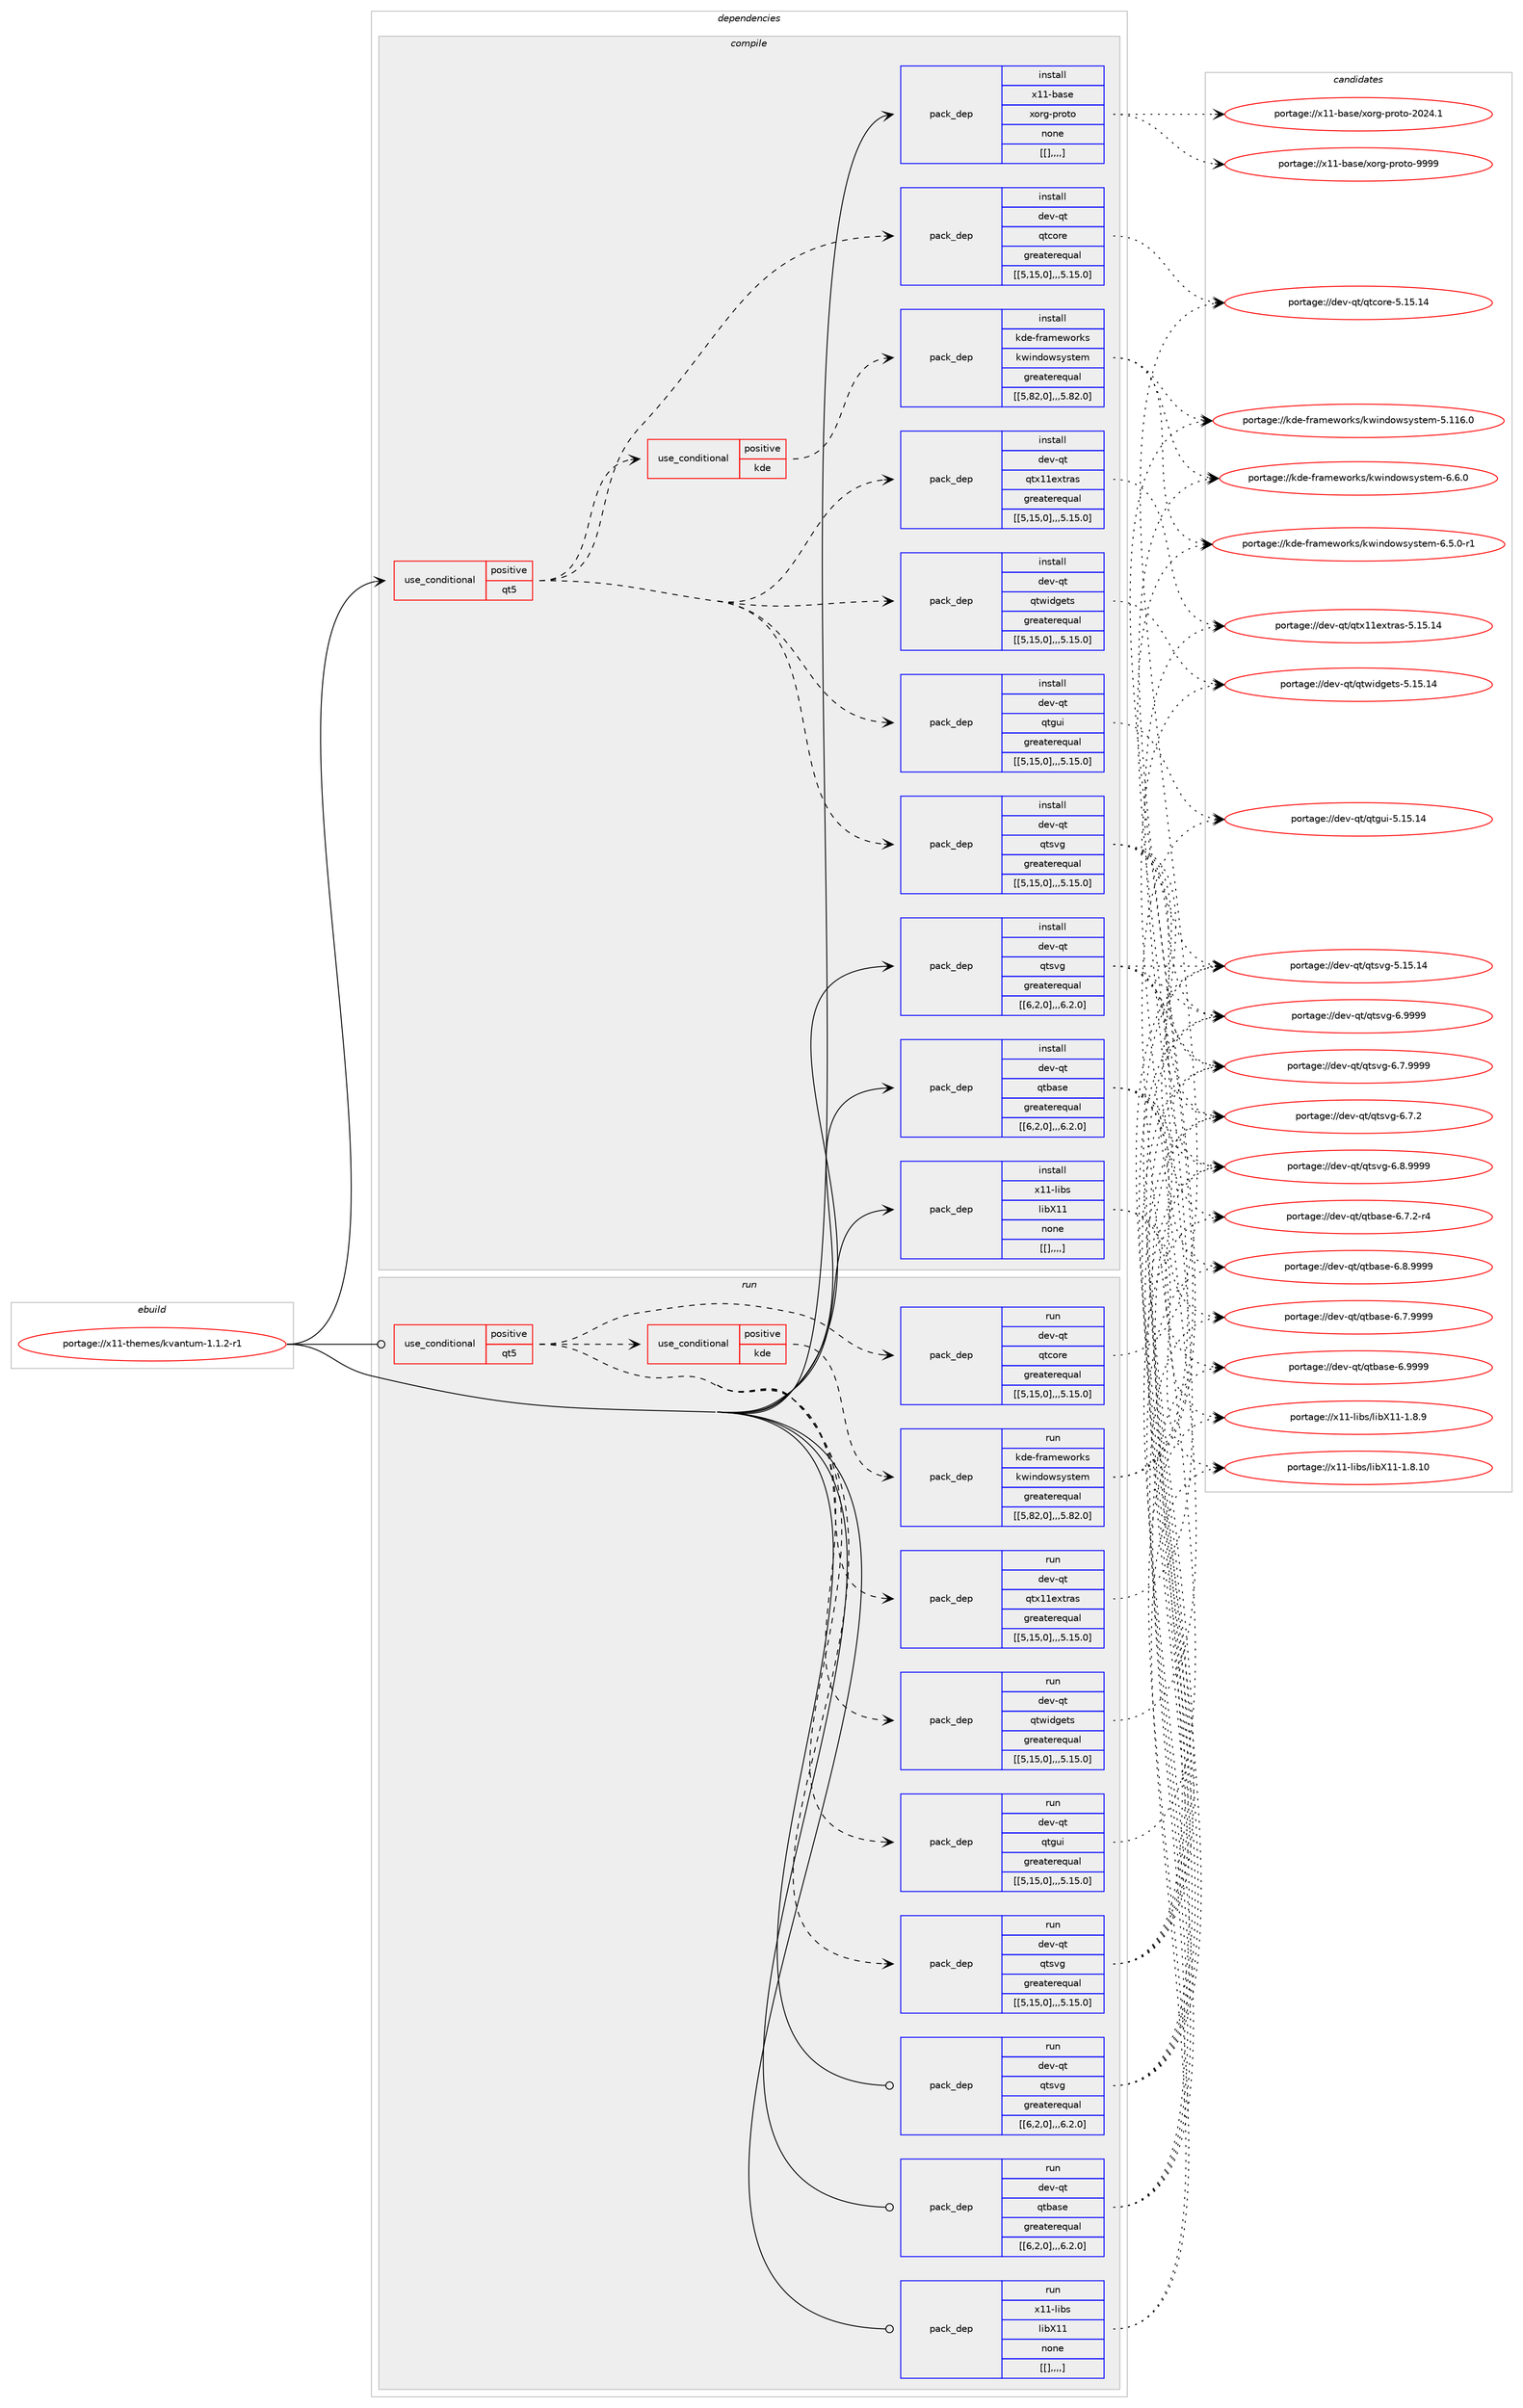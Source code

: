 digraph prolog {

# *************
# Graph options
# *************

newrank=true;
concentrate=true;
compound=true;
graph [rankdir=LR,fontname=Helvetica,fontsize=10,ranksep=1.5];#, ranksep=2.5, nodesep=0.2];
edge  [arrowhead=vee];
node  [fontname=Helvetica,fontsize=10];

# **********
# The ebuild
# **********

subgraph cluster_leftcol {
color=gray;
label=<<i>ebuild</i>>;
id [label="portage://x11-themes/kvantum-1.1.2-r1", color=red, width=4, href="../x11-themes/kvantum-1.1.2-r1.svg"];
}

# ****************
# The dependencies
# ****************

subgraph cluster_midcol {
color=gray;
label=<<i>dependencies</i>>;
subgraph cluster_compile {
fillcolor="#eeeeee";
style=filled;
label=<<i>compile</i>>;
subgraph cond128335 {
dependency486983 [label=<<TABLE BORDER="0" CELLBORDER="1" CELLSPACING="0" CELLPADDING="4"><TR><TD ROWSPAN="3" CELLPADDING="10">use_conditional</TD></TR><TR><TD>positive</TD></TR><TR><TD>qt5</TD></TR></TABLE>>, shape=none, color=red];
subgraph pack355090 {
dependency486984 [label=<<TABLE BORDER="0" CELLBORDER="1" CELLSPACING="0" CELLPADDING="4" WIDTH="220"><TR><TD ROWSPAN="6" CELLPADDING="30">pack_dep</TD></TR><TR><TD WIDTH="110">install</TD></TR><TR><TD>dev-qt</TD></TR><TR><TD>qtcore</TD></TR><TR><TD>greaterequal</TD></TR><TR><TD>[[5,15,0],,,5.15.0]</TD></TR></TABLE>>, shape=none, color=blue];
}
dependency486983:e -> dependency486984:w [weight=20,style="dashed",arrowhead="vee"];
subgraph pack355091 {
dependency486985 [label=<<TABLE BORDER="0" CELLBORDER="1" CELLSPACING="0" CELLPADDING="4" WIDTH="220"><TR><TD ROWSPAN="6" CELLPADDING="30">pack_dep</TD></TR><TR><TD WIDTH="110">install</TD></TR><TR><TD>dev-qt</TD></TR><TR><TD>qtgui</TD></TR><TR><TD>greaterequal</TD></TR><TR><TD>[[5,15,0],,,5.15.0]</TD></TR></TABLE>>, shape=none, color=blue];
}
dependency486983:e -> dependency486985:w [weight=20,style="dashed",arrowhead="vee"];
subgraph pack355092 {
dependency486986 [label=<<TABLE BORDER="0" CELLBORDER="1" CELLSPACING="0" CELLPADDING="4" WIDTH="220"><TR><TD ROWSPAN="6" CELLPADDING="30">pack_dep</TD></TR><TR><TD WIDTH="110">install</TD></TR><TR><TD>dev-qt</TD></TR><TR><TD>qtsvg</TD></TR><TR><TD>greaterequal</TD></TR><TR><TD>[[5,15,0],,,5.15.0]</TD></TR></TABLE>>, shape=none, color=blue];
}
dependency486983:e -> dependency486986:w [weight=20,style="dashed",arrowhead="vee"];
subgraph pack355093 {
dependency486987 [label=<<TABLE BORDER="0" CELLBORDER="1" CELLSPACING="0" CELLPADDING="4" WIDTH="220"><TR><TD ROWSPAN="6" CELLPADDING="30">pack_dep</TD></TR><TR><TD WIDTH="110">install</TD></TR><TR><TD>dev-qt</TD></TR><TR><TD>qtwidgets</TD></TR><TR><TD>greaterequal</TD></TR><TR><TD>[[5,15,0],,,5.15.0]</TD></TR></TABLE>>, shape=none, color=blue];
}
dependency486983:e -> dependency486987:w [weight=20,style="dashed",arrowhead="vee"];
subgraph pack355094 {
dependency486988 [label=<<TABLE BORDER="0" CELLBORDER="1" CELLSPACING="0" CELLPADDING="4" WIDTH="220"><TR><TD ROWSPAN="6" CELLPADDING="30">pack_dep</TD></TR><TR><TD WIDTH="110">install</TD></TR><TR><TD>dev-qt</TD></TR><TR><TD>qtx11extras</TD></TR><TR><TD>greaterequal</TD></TR><TR><TD>[[5,15,0],,,5.15.0]</TD></TR></TABLE>>, shape=none, color=blue];
}
dependency486983:e -> dependency486988:w [weight=20,style="dashed",arrowhead="vee"];
subgraph cond128336 {
dependency486989 [label=<<TABLE BORDER="0" CELLBORDER="1" CELLSPACING="0" CELLPADDING="4"><TR><TD ROWSPAN="3" CELLPADDING="10">use_conditional</TD></TR><TR><TD>positive</TD></TR><TR><TD>kde</TD></TR></TABLE>>, shape=none, color=red];
subgraph pack355095 {
dependency486990 [label=<<TABLE BORDER="0" CELLBORDER="1" CELLSPACING="0" CELLPADDING="4" WIDTH="220"><TR><TD ROWSPAN="6" CELLPADDING="30">pack_dep</TD></TR><TR><TD WIDTH="110">install</TD></TR><TR><TD>kde-frameworks</TD></TR><TR><TD>kwindowsystem</TD></TR><TR><TD>greaterequal</TD></TR><TR><TD>[[5,82,0],,,5.82.0]</TD></TR></TABLE>>, shape=none, color=blue];
}
dependency486989:e -> dependency486990:w [weight=20,style="dashed",arrowhead="vee"];
}
dependency486983:e -> dependency486989:w [weight=20,style="dashed",arrowhead="vee"];
}
id:e -> dependency486983:w [weight=20,style="solid",arrowhead="vee"];
subgraph pack355096 {
dependency486991 [label=<<TABLE BORDER="0" CELLBORDER="1" CELLSPACING="0" CELLPADDING="4" WIDTH="220"><TR><TD ROWSPAN="6" CELLPADDING="30">pack_dep</TD></TR><TR><TD WIDTH="110">install</TD></TR><TR><TD>dev-qt</TD></TR><TR><TD>qtbase</TD></TR><TR><TD>greaterequal</TD></TR><TR><TD>[[6,2,0],,,6.2.0]</TD></TR></TABLE>>, shape=none, color=blue];
}
id:e -> dependency486991:w [weight=20,style="solid",arrowhead="vee"];
subgraph pack355097 {
dependency486992 [label=<<TABLE BORDER="0" CELLBORDER="1" CELLSPACING="0" CELLPADDING="4" WIDTH="220"><TR><TD ROWSPAN="6" CELLPADDING="30">pack_dep</TD></TR><TR><TD WIDTH="110">install</TD></TR><TR><TD>dev-qt</TD></TR><TR><TD>qtsvg</TD></TR><TR><TD>greaterequal</TD></TR><TR><TD>[[6,2,0],,,6.2.0]</TD></TR></TABLE>>, shape=none, color=blue];
}
id:e -> dependency486992:w [weight=20,style="solid",arrowhead="vee"];
subgraph pack355098 {
dependency486993 [label=<<TABLE BORDER="0" CELLBORDER="1" CELLSPACING="0" CELLPADDING="4" WIDTH="220"><TR><TD ROWSPAN="6" CELLPADDING="30">pack_dep</TD></TR><TR><TD WIDTH="110">install</TD></TR><TR><TD>x11-base</TD></TR><TR><TD>xorg-proto</TD></TR><TR><TD>none</TD></TR><TR><TD>[[],,,,]</TD></TR></TABLE>>, shape=none, color=blue];
}
id:e -> dependency486993:w [weight=20,style="solid",arrowhead="vee"];
subgraph pack355099 {
dependency486994 [label=<<TABLE BORDER="0" CELLBORDER="1" CELLSPACING="0" CELLPADDING="4" WIDTH="220"><TR><TD ROWSPAN="6" CELLPADDING="30">pack_dep</TD></TR><TR><TD WIDTH="110">install</TD></TR><TR><TD>x11-libs</TD></TR><TR><TD>libX11</TD></TR><TR><TD>none</TD></TR><TR><TD>[[],,,,]</TD></TR></TABLE>>, shape=none, color=blue];
}
id:e -> dependency486994:w [weight=20,style="solid",arrowhead="vee"];
}
subgraph cluster_compileandrun {
fillcolor="#eeeeee";
style=filled;
label=<<i>compile and run</i>>;
}
subgraph cluster_run {
fillcolor="#eeeeee";
style=filled;
label=<<i>run</i>>;
subgraph cond128337 {
dependency486995 [label=<<TABLE BORDER="0" CELLBORDER="1" CELLSPACING="0" CELLPADDING="4"><TR><TD ROWSPAN="3" CELLPADDING="10">use_conditional</TD></TR><TR><TD>positive</TD></TR><TR><TD>qt5</TD></TR></TABLE>>, shape=none, color=red];
subgraph pack355100 {
dependency486996 [label=<<TABLE BORDER="0" CELLBORDER="1" CELLSPACING="0" CELLPADDING="4" WIDTH="220"><TR><TD ROWSPAN="6" CELLPADDING="30">pack_dep</TD></TR><TR><TD WIDTH="110">run</TD></TR><TR><TD>dev-qt</TD></TR><TR><TD>qtcore</TD></TR><TR><TD>greaterequal</TD></TR><TR><TD>[[5,15,0],,,5.15.0]</TD></TR></TABLE>>, shape=none, color=blue];
}
dependency486995:e -> dependency486996:w [weight=20,style="dashed",arrowhead="vee"];
subgraph pack355101 {
dependency486997 [label=<<TABLE BORDER="0" CELLBORDER="1" CELLSPACING="0" CELLPADDING="4" WIDTH="220"><TR><TD ROWSPAN="6" CELLPADDING="30">pack_dep</TD></TR><TR><TD WIDTH="110">run</TD></TR><TR><TD>dev-qt</TD></TR><TR><TD>qtgui</TD></TR><TR><TD>greaterequal</TD></TR><TR><TD>[[5,15,0],,,5.15.0]</TD></TR></TABLE>>, shape=none, color=blue];
}
dependency486995:e -> dependency486997:w [weight=20,style="dashed",arrowhead="vee"];
subgraph pack355102 {
dependency486998 [label=<<TABLE BORDER="0" CELLBORDER="1" CELLSPACING="0" CELLPADDING="4" WIDTH="220"><TR><TD ROWSPAN="6" CELLPADDING="30">pack_dep</TD></TR><TR><TD WIDTH="110">run</TD></TR><TR><TD>dev-qt</TD></TR><TR><TD>qtsvg</TD></TR><TR><TD>greaterequal</TD></TR><TR><TD>[[5,15,0],,,5.15.0]</TD></TR></TABLE>>, shape=none, color=blue];
}
dependency486995:e -> dependency486998:w [weight=20,style="dashed",arrowhead="vee"];
subgraph pack355103 {
dependency486999 [label=<<TABLE BORDER="0" CELLBORDER="1" CELLSPACING="0" CELLPADDING="4" WIDTH="220"><TR><TD ROWSPAN="6" CELLPADDING="30">pack_dep</TD></TR><TR><TD WIDTH="110">run</TD></TR><TR><TD>dev-qt</TD></TR><TR><TD>qtwidgets</TD></TR><TR><TD>greaterequal</TD></TR><TR><TD>[[5,15,0],,,5.15.0]</TD></TR></TABLE>>, shape=none, color=blue];
}
dependency486995:e -> dependency486999:w [weight=20,style="dashed",arrowhead="vee"];
subgraph pack355104 {
dependency487000 [label=<<TABLE BORDER="0" CELLBORDER="1" CELLSPACING="0" CELLPADDING="4" WIDTH="220"><TR><TD ROWSPAN="6" CELLPADDING="30">pack_dep</TD></TR><TR><TD WIDTH="110">run</TD></TR><TR><TD>dev-qt</TD></TR><TR><TD>qtx11extras</TD></TR><TR><TD>greaterequal</TD></TR><TR><TD>[[5,15,0],,,5.15.0]</TD></TR></TABLE>>, shape=none, color=blue];
}
dependency486995:e -> dependency487000:w [weight=20,style="dashed",arrowhead="vee"];
subgraph cond128338 {
dependency487001 [label=<<TABLE BORDER="0" CELLBORDER="1" CELLSPACING="0" CELLPADDING="4"><TR><TD ROWSPAN="3" CELLPADDING="10">use_conditional</TD></TR><TR><TD>positive</TD></TR><TR><TD>kde</TD></TR></TABLE>>, shape=none, color=red];
subgraph pack355105 {
dependency487002 [label=<<TABLE BORDER="0" CELLBORDER="1" CELLSPACING="0" CELLPADDING="4" WIDTH="220"><TR><TD ROWSPAN="6" CELLPADDING="30">pack_dep</TD></TR><TR><TD WIDTH="110">run</TD></TR><TR><TD>kde-frameworks</TD></TR><TR><TD>kwindowsystem</TD></TR><TR><TD>greaterequal</TD></TR><TR><TD>[[5,82,0],,,5.82.0]</TD></TR></TABLE>>, shape=none, color=blue];
}
dependency487001:e -> dependency487002:w [weight=20,style="dashed",arrowhead="vee"];
}
dependency486995:e -> dependency487001:w [weight=20,style="dashed",arrowhead="vee"];
}
id:e -> dependency486995:w [weight=20,style="solid",arrowhead="odot"];
subgraph pack355106 {
dependency487003 [label=<<TABLE BORDER="0" CELLBORDER="1" CELLSPACING="0" CELLPADDING="4" WIDTH="220"><TR><TD ROWSPAN="6" CELLPADDING="30">pack_dep</TD></TR><TR><TD WIDTH="110">run</TD></TR><TR><TD>dev-qt</TD></TR><TR><TD>qtbase</TD></TR><TR><TD>greaterequal</TD></TR><TR><TD>[[6,2,0],,,6.2.0]</TD></TR></TABLE>>, shape=none, color=blue];
}
id:e -> dependency487003:w [weight=20,style="solid",arrowhead="odot"];
subgraph pack355107 {
dependency487004 [label=<<TABLE BORDER="0" CELLBORDER="1" CELLSPACING="0" CELLPADDING="4" WIDTH="220"><TR><TD ROWSPAN="6" CELLPADDING="30">pack_dep</TD></TR><TR><TD WIDTH="110">run</TD></TR><TR><TD>dev-qt</TD></TR><TR><TD>qtsvg</TD></TR><TR><TD>greaterequal</TD></TR><TR><TD>[[6,2,0],,,6.2.0]</TD></TR></TABLE>>, shape=none, color=blue];
}
id:e -> dependency487004:w [weight=20,style="solid",arrowhead="odot"];
subgraph pack355108 {
dependency487005 [label=<<TABLE BORDER="0" CELLBORDER="1" CELLSPACING="0" CELLPADDING="4" WIDTH="220"><TR><TD ROWSPAN="6" CELLPADDING="30">pack_dep</TD></TR><TR><TD WIDTH="110">run</TD></TR><TR><TD>x11-libs</TD></TR><TR><TD>libX11</TD></TR><TR><TD>none</TD></TR><TR><TD>[[],,,,]</TD></TR></TABLE>>, shape=none, color=blue];
}
id:e -> dependency487005:w [weight=20,style="solid",arrowhead="odot"];
}
}

# **************
# The candidates
# **************

subgraph cluster_choices {
rank=same;
color=gray;
label=<<i>candidates</i>>;

subgraph choice355090 {
color=black;
nodesep=1;
choice1001011184511311647113116991111141014553464953464952 [label="portage://dev-qt/qtcore-5.15.14", color=red, width=4,href="../dev-qt/qtcore-5.15.14.svg"];
dependency486984:e -> choice1001011184511311647113116991111141014553464953464952:w [style=dotted,weight="100"];
}
subgraph choice355091 {
color=black;
nodesep=1;
choice10010111845113116471131161031171054553464953464952 [label="portage://dev-qt/qtgui-5.15.14", color=red, width=4,href="../dev-qt/qtgui-5.15.14.svg"];
dependency486985:e -> choice10010111845113116471131161031171054553464953464952:w [style=dotted,weight="100"];
}
subgraph choice355092 {
color=black;
nodesep=1;
choice100101118451131164711311611511810345544657575757 [label="portage://dev-qt/qtsvg-6.9999", color=red, width=4,href="../dev-qt/qtsvg-6.9999.svg"];
choice1001011184511311647113116115118103455446564657575757 [label="portage://dev-qt/qtsvg-6.8.9999", color=red, width=4,href="../dev-qt/qtsvg-6.8.9999.svg"];
choice1001011184511311647113116115118103455446554657575757 [label="portage://dev-qt/qtsvg-6.7.9999", color=red, width=4,href="../dev-qt/qtsvg-6.7.9999.svg"];
choice1001011184511311647113116115118103455446554650 [label="portage://dev-qt/qtsvg-6.7.2", color=red, width=4,href="../dev-qt/qtsvg-6.7.2.svg"];
choice10010111845113116471131161151181034553464953464952 [label="portage://dev-qt/qtsvg-5.15.14", color=red, width=4,href="../dev-qt/qtsvg-5.15.14.svg"];
dependency486986:e -> choice100101118451131164711311611511810345544657575757:w [style=dotted,weight="100"];
dependency486986:e -> choice1001011184511311647113116115118103455446564657575757:w [style=dotted,weight="100"];
dependency486986:e -> choice1001011184511311647113116115118103455446554657575757:w [style=dotted,weight="100"];
dependency486986:e -> choice1001011184511311647113116115118103455446554650:w [style=dotted,weight="100"];
dependency486986:e -> choice10010111845113116471131161151181034553464953464952:w [style=dotted,weight="100"];
}
subgraph choice355093 {
color=black;
nodesep=1;
choice10010111845113116471131161191051001031011161154553464953464952 [label="portage://dev-qt/qtwidgets-5.15.14", color=red, width=4,href="../dev-qt/qtwidgets-5.15.14.svg"];
dependency486987:e -> choice10010111845113116471131161191051001031011161154553464953464952:w [style=dotted,weight="100"];
}
subgraph choice355094 {
color=black;
nodesep=1;
choice10010111845113116471131161204949101120116114971154553464953464952 [label="portage://dev-qt/qtx11extras-5.15.14", color=red, width=4,href="../dev-qt/qtx11extras-5.15.14.svg"];
dependency486988:e -> choice10010111845113116471131161204949101120116114971154553464953464952:w [style=dotted,weight="100"];
}
subgraph choice355095 {
color=black;
nodesep=1;
choice107100101451021149710910111911111410711547107119105110100111119115121115116101109455446544648 [label="portage://kde-frameworks/kwindowsystem-6.6.0", color=red, width=4,href="../kde-frameworks/kwindowsystem-6.6.0.svg"];
choice1071001014510211497109101119111114107115471071191051101001111191151211151161011094554465346484511449 [label="portage://kde-frameworks/kwindowsystem-6.5.0-r1", color=red, width=4,href="../kde-frameworks/kwindowsystem-6.5.0-r1.svg"];
choice1071001014510211497109101119111114107115471071191051101001111191151211151161011094553464949544648 [label="portage://kde-frameworks/kwindowsystem-5.116.0", color=red, width=4,href="../kde-frameworks/kwindowsystem-5.116.0.svg"];
dependency486990:e -> choice107100101451021149710910111911111410711547107119105110100111119115121115116101109455446544648:w [style=dotted,weight="100"];
dependency486990:e -> choice1071001014510211497109101119111114107115471071191051101001111191151211151161011094554465346484511449:w [style=dotted,weight="100"];
dependency486990:e -> choice1071001014510211497109101119111114107115471071191051101001111191151211151161011094553464949544648:w [style=dotted,weight="100"];
}
subgraph choice355096 {
color=black;
nodesep=1;
choice1001011184511311647113116989711510145544657575757 [label="portage://dev-qt/qtbase-6.9999", color=red, width=4,href="../dev-qt/qtbase-6.9999.svg"];
choice10010111845113116471131169897115101455446564657575757 [label="portage://dev-qt/qtbase-6.8.9999", color=red, width=4,href="../dev-qt/qtbase-6.8.9999.svg"];
choice10010111845113116471131169897115101455446554657575757 [label="portage://dev-qt/qtbase-6.7.9999", color=red, width=4,href="../dev-qt/qtbase-6.7.9999.svg"];
choice100101118451131164711311698971151014554465546504511452 [label="portage://dev-qt/qtbase-6.7.2-r4", color=red, width=4,href="../dev-qt/qtbase-6.7.2-r4.svg"];
dependency486991:e -> choice1001011184511311647113116989711510145544657575757:w [style=dotted,weight="100"];
dependency486991:e -> choice10010111845113116471131169897115101455446564657575757:w [style=dotted,weight="100"];
dependency486991:e -> choice10010111845113116471131169897115101455446554657575757:w [style=dotted,weight="100"];
dependency486991:e -> choice100101118451131164711311698971151014554465546504511452:w [style=dotted,weight="100"];
}
subgraph choice355097 {
color=black;
nodesep=1;
choice100101118451131164711311611511810345544657575757 [label="portage://dev-qt/qtsvg-6.9999", color=red, width=4,href="../dev-qt/qtsvg-6.9999.svg"];
choice1001011184511311647113116115118103455446564657575757 [label="portage://dev-qt/qtsvg-6.8.9999", color=red, width=4,href="../dev-qt/qtsvg-6.8.9999.svg"];
choice1001011184511311647113116115118103455446554657575757 [label="portage://dev-qt/qtsvg-6.7.9999", color=red, width=4,href="../dev-qt/qtsvg-6.7.9999.svg"];
choice1001011184511311647113116115118103455446554650 [label="portage://dev-qt/qtsvg-6.7.2", color=red, width=4,href="../dev-qt/qtsvg-6.7.2.svg"];
choice10010111845113116471131161151181034553464953464952 [label="portage://dev-qt/qtsvg-5.15.14", color=red, width=4,href="../dev-qt/qtsvg-5.15.14.svg"];
dependency486992:e -> choice100101118451131164711311611511810345544657575757:w [style=dotted,weight="100"];
dependency486992:e -> choice1001011184511311647113116115118103455446564657575757:w [style=dotted,weight="100"];
dependency486992:e -> choice1001011184511311647113116115118103455446554657575757:w [style=dotted,weight="100"];
dependency486992:e -> choice1001011184511311647113116115118103455446554650:w [style=dotted,weight="100"];
dependency486992:e -> choice10010111845113116471131161151181034553464953464952:w [style=dotted,weight="100"];
}
subgraph choice355098 {
color=black;
nodesep=1;
choice120494945989711510147120111114103451121141111161114557575757 [label="portage://x11-base/xorg-proto-9999", color=red, width=4,href="../x11-base/xorg-proto-9999.svg"];
choice1204949459897115101471201111141034511211411111611145504850524649 [label="portage://x11-base/xorg-proto-2024.1", color=red, width=4,href="../x11-base/xorg-proto-2024.1.svg"];
dependency486993:e -> choice120494945989711510147120111114103451121141111161114557575757:w [style=dotted,weight="100"];
dependency486993:e -> choice1204949459897115101471201111141034511211411111611145504850524649:w [style=dotted,weight="100"];
}
subgraph choice355099 {
color=black;
nodesep=1;
choice12049494510810598115471081059888494945494656464948 [label="portage://x11-libs/libX11-1.8.10", color=red, width=4,href="../x11-libs/libX11-1.8.10.svg"];
choice120494945108105981154710810598884949454946564657 [label="portage://x11-libs/libX11-1.8.9", color=red, width=4,href="../x11-libs/libX11-1.8.9.svg"];
dependency486994:e -> choice12049494510810598115471081059888494945494656464948:w [style=dotted,weight="100"];
dependency486994:e -> choice120494945108105981154710810598884949454946564657:w [style=dotted,weight="100"];
}
subgraph choice355100 {
color=black;
nodesep=1;
choice1001011184511311647113116991111141014553464953464952 [label="portage://dev-qt/qtcore-5.15.14", color=red, width=4,href="../dev-qt/qtcore-5.15.14.svg"];
dependency486996:e -> choice1001011184511311647113116991111141014553464953464952:w [style=dotted,weight="100"];
}
subgraph choice355101 {
color=black;
nodesep=1;
choice10010111845113116471131161031171054553464953464952 [label="portage://dev-qt/qtgui-5.15.14", color=red, width=4,href="../dev-qt/qtgui-5.15.14.svg"];
dependency486997:e -> choice10010111845113116471131161031171054553464953464952:w [style=dotted,weight="100"];
}
subgraph choice355102 {
color=black;
nodesep=1;
choice100101118451131164711311611511810345544657575757 [label="portage://dev-qt/qtsvg-6.9999", color=red, width=4,href="../dev-qt/qtsvg-6.9999.svg"];
choice1001011184511311647113116115118103455446564657575757 [label="portage://dev-qt/qtsvg-6.8.9999", color=red, width=4,href="../dev-qt/qtsvg-6.8.9999.svg"];
choice1001011184511311647113116115118103455446554657575757 [label="portage://dev-qt/qtsvg-6.7.9999", color=red, width=4,href="../dev-qt/qtsvg-6.7.9999.svg"];
choice1001011184511311647113116115118103455446554650 [label="portage://dev-qt/qtsvg-6.7.2", color=red, width=4,href="../dev-qt/qtsvg-6.7.2.svg"];
choice10010111845113116471131161151181034553464953464952 [label="portage://dev-qt/qtsvg-5.15.14", color=red, width=4,href="../dev-qt/qtsvg-5.15.14.svg"];
dependency486998:e -> choice100101118451131164711311611511810345544657575757:w [style=dotted,weight="100"];
dependency486998:e -> choice1001011184511311647113116115118103455446564657575757:w [style=dotted,weight="100"];
dependency486998:e -> choice1001011184511311647113116115118103455446554657575757:w [style=dotted,weight="100"];
dependency486998:e -> choice1001011184511311647113116115118103455446554650:w [style=dotted,weight="100"];
dependency486998:e -> choice10010111845113116471131161151181034553464953464952:w [style=dotted,weight="100"];
}
subgraph choice355103 {
color=black;
nodesep=1;
choice10010111845113116471131161191051001031011161154553464953464952 [label="portage://dev-qt/qtwidgets-5.15.14", color=red, width=4,href="../dev-qt/qtwidgets-5.15.14.svg"];
dependency486999:e -> choice10010111845113116471131161191051001031011161154553464953464952:w [style=dotted,weight="100"];
}
subgraph choice355104 {
color=black;
nodesep=1;
choice10010111845113116471131161204949101120116114971154553464953464952 [label="portage://dev-qt/qtx11extras-5.15.14", color=red, width=4,href="../dev-qt/qtx11extras-5.15.14.svg"];
dependency487000:e -> choice10010111845113116471131161204949101120116114971154553464953464952:w [style=dotted,weight="100"];
}
subgraph choice355105 {
color=black;
nodesep=1;
choice107100101451021149710910111911111410711547107119105110100111119115121115116101109455446544648 [label="portage://kde-frameworks/kwindowsystem-6.6.0", color=red, width=4,href="../kde-frameworks/kwindowsystem-6.6.0.svg"];
choice1071001014510211497109101119111114107115471071191051101001111191151211151161011094554465346484511449 [label="portage://kde-frameworks/kwindowsystem-6.5.0-r1", color=red, width=4,href="../kde-frameworks/kwindowsystem-6.5.0-r1.svg"];
choice1071001014510211497109101119111114107115471071191051101001111191151211151161011094553464949544648 [label="portage://kde-frameworks/kwindowsystem-5.116.0", color=red, width=4,href="../kde-frameworks/kwindowsystem-5.116.0.svg"];
dependency487002:e -> choice107100101451021149710910111911111410711547107119105110100111119115121115116101109455446544648:w [style=dotted,weight="100"];
dependency487002:e -> choice1071001014510211497109101119111114107115471071191051101001111191151211151161011094554465346484511449:w [style=dotted,weight="100"];
dependency487002:e -> choice1071001014510211497109101119111114107115471071191051101001111191151211151161011094553464949544648:w [style=dotted,weight="100"];
}
subgraph choice355106 {
color=black;
nodesep=1;
choice1001011184511311647113116989711510145544657575757 [label="portage://dev-qt/qtbase-6.9999", color=red, width=4,href="../dev-qt/qtbase-6.9999.svg"];
choice10010111845113116471131169897115101455446564657575757 [label="portage://dev-qt/qtbase-6.8.9999", color=red, width=4,href="../dev-qt/qtbase-6.8.9999.svg"];
choice10010111845113116471131169897115101455446554657575757 [label="portage://dev-qt/qtbase-6.7.9999", color=red, width=4,href="../dev-qt/qtbase-6.7.9999.svg"];
choice100101118451131164711311698971151014554465546504511452 [label="portage://dev-qt/qtbase-6.7.2-r4", color=red, width=4,href="../dev-qt/qtbase-6.7.2-r4.svg"];
dependency487003:e -> choice1001011184511311647113116989711510145544657575757:w [style=dotted,weight="100"];
dependency487003:e -> choice10010111845113116471131169897115101455446564657575757:w [style=dotted,weight="100"];
dependency487003:e -> choice10010111845113116471131169897115101455446554657575757:w [style=dotted,weight="100"];
dependency487003:e -> choice100101118451131164711311698971151014554465546504511452:w [style=dotted,weight="100"];
}
subgraph choice355107 {
color=black;
nodesep=1;
choice100101118451131164711311611511810345544657575757 [label="portage://dev-qt/qtsvg-6.9999", color=red, width=4,href="../dev-qt/qtsvg-6.9999.svg"];
choice1001011184511311647113116115118103455446564657575757 [label="portage://dev-qt/qtsvg-6.8.9999", color=red, width=4,href="../dev-qt/qtsvg-6.8.9999.svg"];
choice1001011184511311647113116115118103455446554657575757 [label="portage://dev-qt/qtsvg-6.7.9999", color=red, width=4,href="../dev-qt/qtsvg-6.7.9999.svg"];
choice1001011184511311647113116115118103455446554650 [label="portage://dev-qt/qtsvg-6.7.2", color=red, width=4,href="../dev-qt/qtsvg-6.7.2.svg"];
choice10010111845113116471131161151181034553464953464952 [label="portage://dev-qt/qtsvg-5.15.14", color=red, width=4,href="../dev-qt/qtsvg-5.15.14.svg"];
dependency487004:e -> choice100101118451131164711311611511810345544657575757:w [style=dotted,weight="100"];
dependency487004:e -> choice1001011184511311647113116115118103455446564657575757:w [style=dotted,weight="100"];
dependency487004:e -> choice1001011184511311647113116115118103455446554657575757:w [style=dotted,weight="100"];
dependency487004:e -> choice1001011184511311647113116115118103455446554650:w [style=dotted,weight="100"];
dependency487004:e -> choice10010111845113116471131161151181034553464953464952:w [style=dotted,weight="100"];
}
subgraph choice355108 {
color=black;
nodesep=1;
choice12049494510810598115471081059888494945494656464948 [label="portage://x11-libs/libX11-1.8.10", color=red, width=4,href="../x11-libs/libX11-1.8.10.svg"];
choice120494945108105981154710810598884949454946564657 [label="portage://x11-libs/libX11-1.8.9", color=red, width=4,href="../x11-libs/libX11-1.8.9.svg"];
dependency487005:e -> choice12049494510810598115471081059888494945494656464948:w [style=dotted,weight="100"];
dependency487005:e -> choice120494945108105981154710810598884949454946564657:w [style=dotted,weight="100"];
}
}

}

